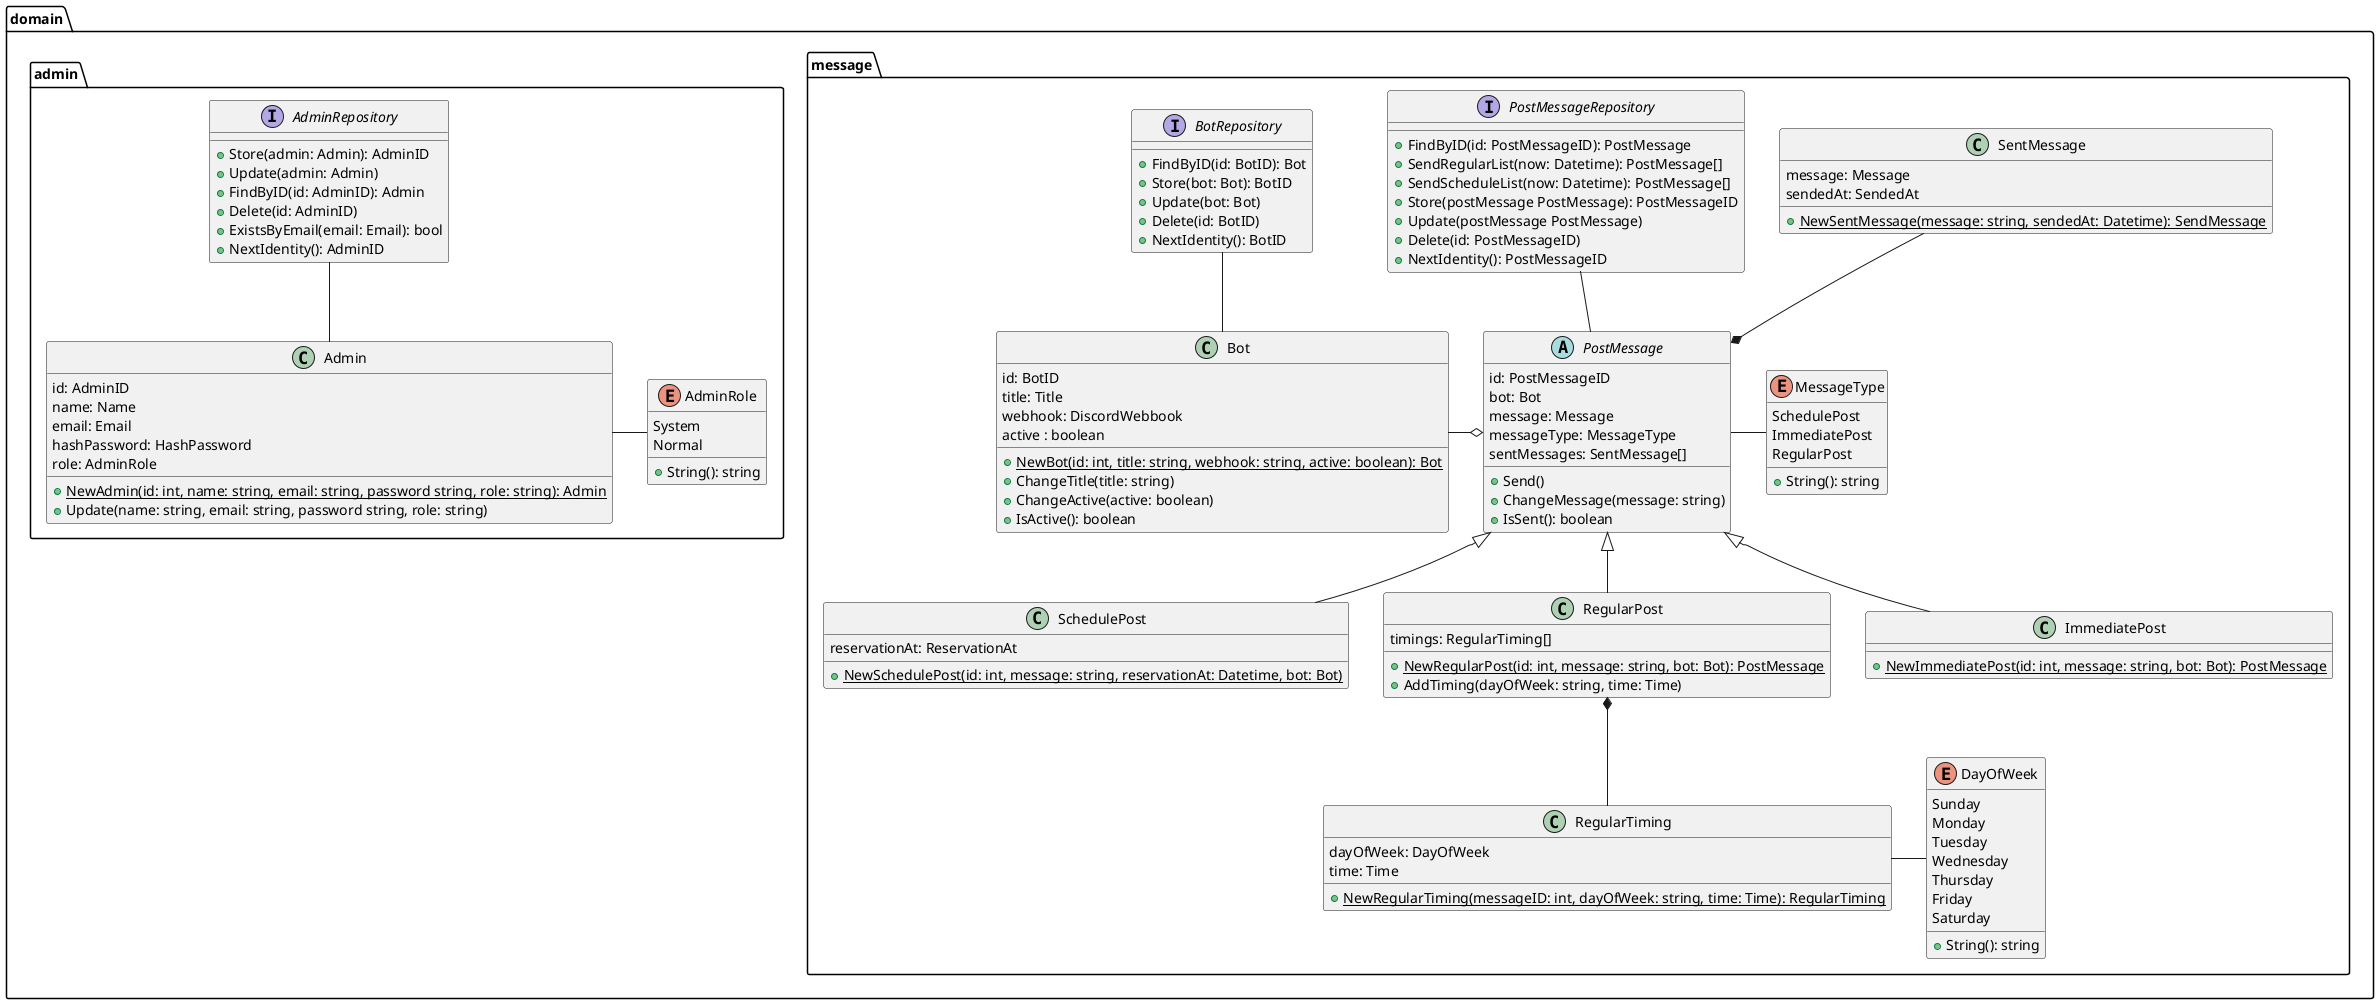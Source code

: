 @startuml class

package domain {
    package message {
        class Bot {
            id: BotID
            title: Title
            webhook: DiscordWebbook
            active : boolean
            + {static} NewBot(id: int, title: string, webhook: string, active: boolean): Bot
            + ChangeTitle(title: string)
            + ChangeActive(active: boolean)
            + IsActive(): boolean
        }

        abstract PostMessage {
            id: PostMessageID
            bot: Bot
            message: Message
            messageType: MessageType
            sentMessages: SentMessage[]
            + Send()
            + ChangeMessage(message: string)
            + IsSent(): boolean
        }

        enum MessageType {
            SchedulePost
            ImmediatePost
            RegularPost
            + String(): string
        }

        class SchedulePost {
            reservationAt: ReservationAt
            + {static} NewSchedulePost(id: int, message: string, reservationAt: Datetime, bot: Bot)
        }

        class RegularPost {
            timings: RegularTiming[]
            + {static} NewRegularPost(id: int, message: string, bot: Bot): PostMessage
            + AddTiming(dayOfWeek: string, time: Time)
        }

        class ImmediatePost {
            + {static} NewImmediatePost(id: int, message: string, bot: Bot): PostMessage
        }

        class RegularTiming {
            dayOfWeek: DayOfWeek
            time: Time
            + {static} NewRegularTiming(messageID: int, dayOfWeek: string, time: Time): RegularTiming
        }

        enum DayOfWeek {
            Sunday
            Monday
            Tuesday
            Wednesday
            Thursday
            Friday
            Saturday
            + String(): string
        }

        class SentMessage {
            message: Message
            sendedAt: SendedAt
            + {static} NewSentMessage(message: string, sendedAt: Datetime): SendMessage
        }

        interface BotRepository {
            + FindByID(id: BotID): Bot
            + Store(bot: Bot): BotID
            + Update(bot: Bot)
            + Delete(id: BotID)
            + NextIdentity(): BotID
        }

        interface PostMessageRepository {
            + FindByID(id: PostMessageID): PostMessage
            + SendRegularList(now: Datetime): PostMessage[]
            + SendScheduleList(now: Datetime): PostMessage[]
            + Store(postMessage PostMessage): PostMessageID
            + Update(postMessage PostMessage)
            + Delete(id: PostMessageID)
            + NextIdentity(): PostMessageID
        }
    }

    package admin {
        class Admin {
            id: AdminID
            name: Name
            email: Email
            hashPassword: HashPassword
            role: AdminRole
            + {static} NewAdmin(id: int, name: string, email: string, password string, role: string): Admin
            + Update(name: string, email: string, password string, role: string)
        }

        enum AdminRole {
            System
            Normal
            + String(): string
        }

        interface AdminRepository {
            + Store(admin: Admin): AdminID
            + Update(admin: Admin)
            + FindByID(id: AdminID): Admin
            + Delete(id: AdminID)
            + ExistsByEmail(email: Email): bool
            + NextIdentity(): AdminID
        }
    }
}

Bot -o PostMessage
PostMessage - MessageType
SentMessage --* PostMessage
PostMessage <|-- ImmediatePost
PostMessage <|-- SchedulePost
PostMessage <|-- RegularPost
RegularPost *-- RegularTiming
RegularTiming - DayOfWeek
Admin - AdminRole

BotRepository -- Bot
PostMessageRepository -- PostMessage
AdminRepository -- Admin

@enduml
